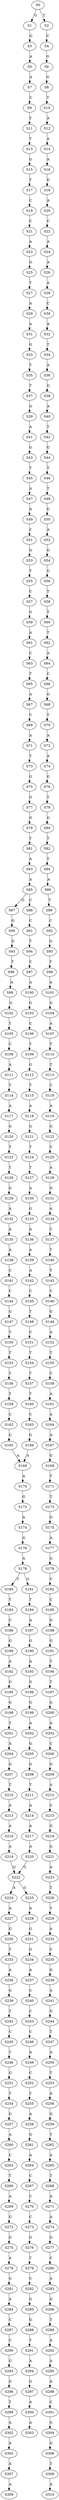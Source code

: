 strict digraph  {
	S0 -> S1 [ label = G ];
	S0 -> S2 [ label = T ];
	S1 -> S3 [ label = G ];
	S2 -> S4 [ label = C ];
	S3 -> S5 [ label = A ];
	S4 -> S6 [ label = G ];
	S5 -> S7 [ label = A ];
	S6 -> S8 [ label = G ];
	S7 -> S9 [ label = C ];
	S8 -> S10 [ label = T ];
	S9 -> S11 [ label = T ];
	S10 -> S12 [ label = A ];
	S11 -> S13 [ label = T ];
	S12 -> S14 [ label = A ];
	S13 -> S15 [ label = G ];
	S14 -> S16 [ label = A ];
	S15 -> S17 [ label = T ];
	S16 -> S18 [ label = G ];
	S17 -> S19 [ label = C ];
	S18 -> S20 [ label = A ];
	S19 -> S21 [ label = C ];
	S20 -> S22 [ label = C ];
	S21 -> S23 [ label = A ];
	S22 -> S24 [ label = A ];
	S23 -> S25 [ label = G ];
	S24 -> S26 [ label = A ];
	S25 -> S27 [ label = T ];
	S26 -> S28 [ label = A ];
	S27 -> S29 [ label = A ];
	S28 -> S30 [ label = C ];
	S29 -> S31 [ label = A ];
	S30 -> S32 [ label = A ];
	S31 -> S33 [ label = G ];
	S32 -> S34 [ label = T ];
	S33 -> S35 [ label = T ];
	S34 -> S36 [ label = A ];
	S35 -> S37 [ label = T ];
	S36 -> S38 [ label = G ];
	S37 -> S39 [ label = G ];
	S38 -> S40 [ label = A ];
	S39 -> S41 [ label = A ];
	S40 -> S42 [ label = T ];
	S41 -> S43 [ label = G ];
	S42 -> S44 [ label = G ];
	S43 -> S45 [ label = T ];
	S44 -> S46 [ label = T ];
	S45 -> S47 [ label = A ];
	S46 -> S48 [ label = T ];
	S47 -> S49 [ label = A ];
	S48 -> S50 [ label = G ];
	S49 -> S51 [ label = C ];
	S50 -> S52 [ label = A ];
	S51 -> S53 [ label = G ];
	S52 -> S54 [ label = G ];
	S53 -> S55 [ label = T ];
	S54 -> S56 [ label = G ];
	S55 -> S57 [ label = C ];
	S56 -> S58 [ label = T ];
	S57 -> S59 [ label = G ];
	S58 -> S60 [ label = T ];
	S59 -> S61 [ label = A ];
	S60 -> S62 [ label = T ];
	S61 -> S63 [ label = C ];
	S62 -> S64 [ label = A ];
	S63 -> S65 [ label = T ];
	S64 -> S66 [ label = C ];
	S65 -> S67 [ label = A ];
	S66 -> S68 [ label = G ];
	S67 -> S69 [ label = C ];
	S68 -> S70 [ label = T ];
	S69 -> S71 [ label = A ];
	S70 -> S72 [ label = A ];
	S71 -> S73 [ label = T ];
	S72 -> S74 [ label = A ];
	S73 -> S75 [ label = G ];
	S74 -> S76 [ label = G ];
	S75 -> S77 [ label = G ];
	S76 -> S78 [ label = T ];
	S77 -> S79 [ label = G ];
	S78 -> S80 [ label = G ];
	S79 -> S81 [ label = T ];
	S80 -> S82 [ label = T ];
	S81 -> S83 [ label = A ];
	S82 -> S84 [ label = T ];
	S83 -> S85 [ label = A ];
	S84 -> S86 [ label = A ];
	S85 -> S87 [ label = G ];
	S85 -> S88 [ label = C ];
	S86 -> S89 [ label = T ];
	S87 -> S90 [ label = G ];
	S88 -> S91 [ label = C ];
	S89 -> S92 [ label = C ];
	S90 -> S93 [ label = G ];
	S91 -> S94 [ label = T ];
	S92 -> S95 [ label = G ];
	S93 -> S96 [ label = T ];
	S94 -> S97 [ label = C ];
	S95 -> S98 [ label = T ];
	S96 -> S99 [ label = A ];
	S97 -> S100 [ label = A ];
	S98 -> S101 [ label = A ];
	S99 -> S102 [ label = G ];
	S100 -> S103 [ label = G ];
	S101 -> S104 [ label = G ];
	S102 -> S105 [ label = T ];
	S103 -> S106 [ label = C ];
	S104 -> S107 [ label = A ];
	S105 -> S108 [ label = C ];
	S106 -> S109 [ label = T ];
	S107 -> S110 [ label = T ];
	S108 -> S111 [ label = A ];
	S109 -> S112 [ label = G ];
	S110 -> S113 [ label = T ];
	S111 -> S114 [ label = T ];
	S112 -> S115 [ label = T ];
	S113 -> S116 [ label = C ];
	S114 -> S117 [ label = A ];
	S115 -> S118 [ label = A ];
	S116 -> S119 [ label = A ];
	S117 -> S120 [ label = G ];
	S118 -> S121 [ label = G ];
	S119 -> S122 [ label = G ];
	S120 -> S123 [ label = T ];
	S121 -> S124 [ label = T ];
	S122 -> S125 [ label = C ];
	S123 -> S126 [ label = T ];
	S124 -> S127 [ label = T ];
	S125 -> S128 [ label = A ];
	S126 -> S129 [ label = G ];
	S127 -> S130 [ label = A ];
	S128 -> S131 [ label = G ];
	S129 -> S132 [ label = A ];
	S130 -> S133 [ label = G ];
	S131 -> S134 [ label = A ];
	S132 -> S135 [ label = A ];
	S133 -> S136 [ label = A ];
	S134 -> S137 [ label = C ];
	S135 -> S138 [ label = A ];
	S136 -> S139 [ label = A ];
	S137 -> S140 [ label = T ];
	S138 -> S141 [ label = C ];
	S139 -> S142 [ label = A ];
	S140 -> S143 [ label = T ];
	S141 -> S144 [ label = C ];
	S142 -> S145 [ label = C ];
	S143 -> S146 [ label = C ];
	S144 -> S147 [ label = G ];
	S145 -> S148 [ label = T ];
	S146 -> S149 [ label = G ];
	S147 -> S150 [ label = T ];
	S148 -> S151 [ label = C ];
	S149 -> S152 [ label = A ];
	S150 -> S153 [ label = T ];
	S151 -> S154 [ label = T ];
	S152 -> S155 [ label = T ];
	S153 -> S156 [ label = T ];
	S154 -> S157 [ label = T ];
	S155 -> S158 [ label = C ];
	S156 -> S159 [ label = T ];
	S157 -> S160 [ label = T ];
	S158 -> S161 [ label = A ];
	S159 -> S162 [ label = C ];
	S160 -> S163 [ label = C ];
	S161 -> S164 [ label = A ];
	S162 -> S165 [ label = G ];
	S163 -> S166 [ label = G ];
	S164 -> S167 [ label = A ];
	S165 -> S168 [ label = A ];
	S166 -> S168 [ label = A ];
	S167 -> S169 [ label = G ];
	S168 -> S170 [ label = A ];
	S169 -> S171 [ label = T ];
	S170 -> S172 [ label = G ];
	S171 -> S173 [ label = T ];
	S172 -> S174 [ label = A ];
	S173 -> S175 [ label = G ];
	S174 -> S176 [ label = G ];
	S175 -> S177 [ label = A ];
	S176 -> S178 [ label = A ];
	S177 -> S179 [ label = G ];
	S178 -> S180 [ label = C ];
	S178 -> S181 [ label = G ];
	S179 -> S182 [ label = C ];
	S180 -> S183 [ label = T ];
	S181 -> S184 [ label = T ];
	S182 -> S185 [ label = C ];
	S183 -> S186 [ label = C ];
	S184 -> S187 [ label = A ];
	S185 -> S188 [ label = G ];
	S186 -> S189 [ label = G ];
	S187 -> S190 [ label = G ];
	S188 -> S191 [ label = G ];
	S189 -> S192 [ label = A ];
	S190 -> S193 [ label = A ];
	S191 -> S194 [ label = T ];
	S192 -> S195 [ label = G ];
	S193 -> S196 [ label = G ];
	S194 -> S197 [ label = T ];
	S195 -> S198 [ label = G ];
	S196 -> S199 [ label = G ];
	S197 -> S200 [ label = G ];
	S198 -> S201 [ label = T ];
	S199 -> S202 [ label = A ];
	S200 -> S203 [ label = A ];
	S201 -> S204 [ label = A ];
	S202 -> S205 [ label = G ];
	S203 -> S206 [ label = C ];
	S204 -> S207 [ label = G ];
	S205 -> S208 [ label = G ];
	S206 -> S209 [ label = G ];
	S207 -> S210 [ label = T ];
	S208 -> S211 [ label = T ];
	S209 -> S212 [ label = A ];
	S210 -> S213 [ label = A ];
	S211 -> S214 [ label = A ];
	S212 -> S215 [ label = C ];
	S213 -> S216 [ label = A ];
	S214 -> S217 [ label = A ];
	S215 -> S218 [ label = G ];
	S216 -> S219 [ label = A ];
	S217 -> S220 [ label = A ];
	S218 -> S221 [ label = G ];
	S219 -> S222 [ label = G ];
	S220 -> S222 [ label = G ];
	S221 -> S223 [ label = A ];
	S222 -> S224 [ label = A ];
	S222 -> S225 [ label = G ];
	S223 -> S226 [ label = T ];
	S224 -> S227 [ label = A ];
	S225 -> S228 [ label = A ];
	S226 -> S229 [ label = T ];
	S227 -> S230 [ label = G ];
	S228 -> S231 [ label = G ];
	S229 -> S232 [ label = A ];
	S230 -> S233 [ label = T ];
	S231 -> S234 [ label = G ];
	S232 -> S235 [ label = C ];
	S233 -> S236 [ label = A ];
	S234 -> S237 [ label = A ];
	S235 -> S238 [ label = G ];
	S236 -> S239 [ label = G ];
	S237 -> S240 [ label = C ];
	S238 -> S241 [ label = A ];
	S239 -> S242 [ label = T ];
	S240 -> S243 [ label = C ];
	S241 -> S244 [ label = G ];
	S242 -> S245 [ label = C ];
	S243 -> S246 [ label = C ];
	S244 -> S247 [ label = T ];
	S245 -> S248 [ label = T ];
	S246 -> S249 [ label = A ];
	S247 -> S250 [ label = A ];
	S248 -> S251 [ label = G ];
	S249 -> S252 [ label = C ];
	S250 -> S253 [ label = T ];
	S251 -> S254 [ label = T ];
	S252 -> S255 [ label = T ];
	S253 -> S256 [ label = A ];
	S254 -> S257 [ label = G ];
	S255 -> S258 [ label = A ];
	S256 -> S259 [ label = G ];
	S257 -> S260 [ label = A ];
	S258 -> S261 [ label = G ];
	S259 -> S262 [ label = T ];
	S260 -> S263 [ label = C ];
	S261 -> S264 [ label = A ];
	S262 -> S265 [ label = A ];
	S263 -> S266 [ label = T ];
	S264 -> S267 [ label = C ];
	S265 -> S268 [ label = T ];
	S266 -> S269 [ label = A ];
	S267 -> S270 [ label = C ];
	S268 -> S271 [ label = A ];
	S269 -> S272 [ label = G ];
	S270 -> S273 [ label = C ];
	S271 -> S274 [ label = A ];
	S272 -> S275 [ label = G ];
	S273 -> S276 [ label = G ];
	S274 -> S277 [ label = G ];
	S275 -> S278 [ label = A ];
	S276 -> S279 [ label = T ];
	S277 -> S280 [ label = C ];
	S278 -> S281 [ label = G ];
	S279 -> S282 [ label = C ];
	S280 -> S283 [ label = A ];
	S281 -> S284 [ label = A ];
	S282 -> S285 [ label = G ];
	S283 -> S286 [ label = G ];
	S284 -> S287 [ label = C ];
	S285 -> S288 [ label = G ];
	S286 -> S289 [ label = T ];
	S287 -> S290 [ label = C ];
	S288 -> S291 [ label = T ];
	S289 -> S292 [ label = A ];
	S290 -> S293 [ label = G ];
	S291 -> S294 [ label = A ];
	S292 -> S295 [ label = A ];
	S293 -> S296 [ label = G ];
	S294 -> S297 [ label = G ];
	S295 -> S298 [ label = A ];
	S296 -> S299 [ label = T ];
	S297 -> S300 [ label = A ];
	S298 -> S301 [ label = C ];
	S299 -> S302 [ label = A ];
	S300 -> S303 [ label = A ];
	S301 -> S304 [ label = G ];
	S302 -> S305 [ label = A ];
	S304 -> S306 [ label = G ];
	S305 -> S307 [ label = A ];
	S306 -> S308 [ label = T ];
	S307 -> S309 [ label = A ];
	S308 -> S310 [ label = A ];
}
